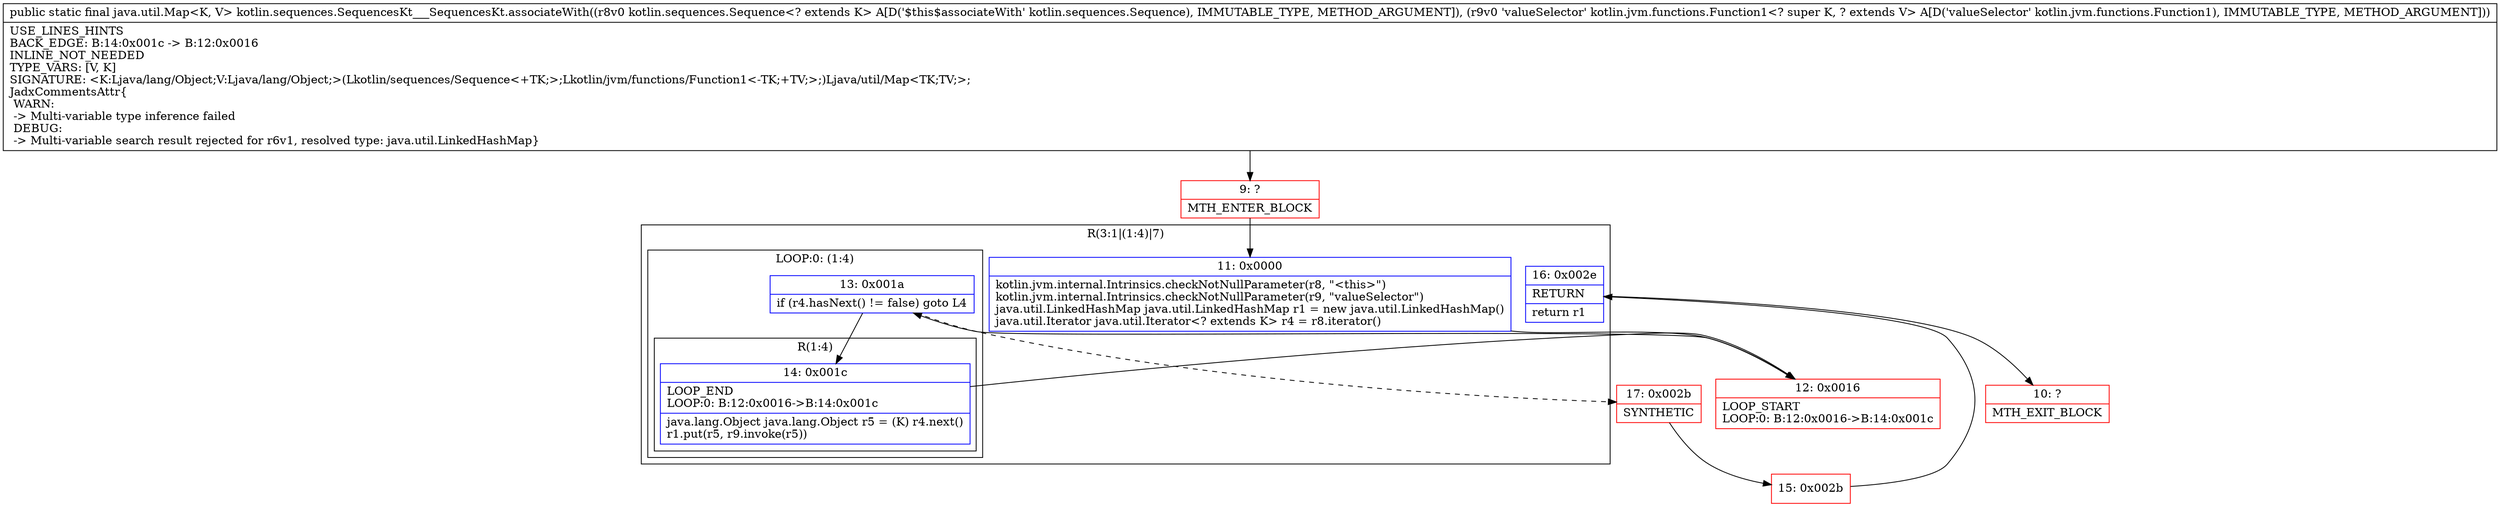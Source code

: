 digraph "CFG forkotlin.sequences.SequencesKt___SequencesKt.associateWith(Lkotlin\/sequences\/Sequence;Lkotlin\/jvm\/functions\/Function1;)Ljava\/util\/Map;" {
subgraph cluster_Region_396793238 {
label = "R(3:1|(1:4)|7)";
node [shape=record,color=blue];
Node_11 [shape=record,label="{11\:\ 0x0000|kotlin.jvm.internal.Intrinsics.checkNotNullParameter(r8, \"\<this\>\")\lkotlin.jvm.internal.Intrinsics.checkNotNullParameter(r9, \"valueSelector\")\ljava.util.LinkedHashMap java.util.LinkedHashMap r1 = new java.util.LinkedHashMap()\ljava.util.Iterator java.util.Iterator\<? extends K\> r4 = r8.iterator()\l}"];
subgraph cluster_LoopRegion_474732067 {
label = "LOOP:0: (1:4)";
node [shape=record,color=blue];
Node_13 [shape=record,label="{13\:\ 0x001a|if (r4.hasNext() != false) goto L4\l}"];
subgraph cluster_Region_713792514 {
label = "R(1:4)";
node [shape=record,color=blue];
Node_14 [shape=record,label="{14\:\ 0x001c|LOOP_END\lLOOP:0: B:12:0x0016\-\>B:14:0x001c\l|java.lang.Object java.lang.Object r5 = (K) r4.next()\lr1.put(r5, r9.invoke(r5))\l}"];
}
}
Node_16 [shape=record,label="{16\:\ 0x002e|RETURN\l|return r1\l}"];
}
Node_9 [shape=record,color=red,label="{9\:\ ?|MTH_ENTER_BLOCK\l}"];
Node_12 [shape=record,color=red,label="{12\:\ 0x0016|LOOP_START\lLOOP:0: B:12:0x0016\-\>B:14:0x001c\l}"];
Node_17 [shape=record,color=red,label="{17\:\ 0x002b|SYNTHETIC\l}"];
Node_15 [shape=record,color=red,label="{15\:\ 0x002b}"];
Node_10 [shape=record,color=red,label="{10\:\ ?|MTH_EXIT_BLOCK\l}"];
MethodNode[shape=record,label="{public static final java.util.Map\<K, V\> kotlin.sequences.SequencesKt___SequencesKt.associateWith((r8v0 kotlin.sequences.Sequence\<? extends K\> A[D('$this$associateWith' kotlin.sequences.Sequence), IMMUTABLE_TYPE, METHOD_ARGUMENT]), (r9v0 'valueSelector' kotlin.jvm.functions.Function1\<? super K, ? extends V\> A[D('valueSelector' kotlin.jvm.functions.Function1), IMMUTABLE_TYPE, METHOD_ARGUMENT]))  | USE_LINES_HINTS\lBACK_EDGE: B:14:0x001c \-\> B:12:0x0016\lINLINE_NOT_NEEDED\lTYPE_VARS: [V, K]\lSIGNATURE: \<K:Ljava\/lang\/Object;V:Ljava\/lang\/Object;\>(Lkotlin\/sequences\/Sequence\<+TK;\>;Lkotlin\/jvm\/functions\/Function1\<\-TK;+TV;\>;)Ljava\/util\/Map\<TK;TV;\>;\lJadxCommentsAttr\{\l WARN: \l \-\> Multi\-variable type inference failed\l DEBUG: \l \-\> Multi\-variable search result rejected for r6v1, resolved type: java.util.LinkedHashMap\}\l}"];
MethodNode -> Node_9;Node_11 -> Node_12;
Node_13 -> Node_14;
Node_13 -> Node_17[style=dashed];
Node_14 -> Node_12;
Node_16 -> Node_10;
Node_9 -> Node_11;
Node_12 -> Node_13;
Node_17 -> Node_15;
Node_15 -> Node_16;
}

